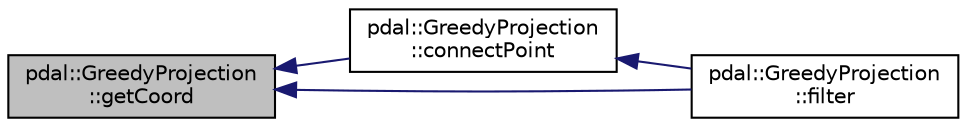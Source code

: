 digraph "pdal::GreedyProjection::getCoord"
{
  edge [fontname="Helvetica",fontsize="10",labelfontname="Helvetica",labelfontsize="10"];
  node [fontname="Helvetica",fontsize="10",shape=record];
  rankdir="LR";
  Node1 [label="pdal::GreedyProjection\l::getCoord",height=0.2,width=0.4,color="black", fillcolor="grey75", style="filled", fontcolor="black"];
  Node1 -> Node2 [dir="back",color="midnightblue",fontsize="10",style="solid",fontname="Helvetica"];
  Node2 [label="pdal::GreedyProjection\l::connectPoint",height=0.2,width=0.4,color="black", fillcolor="white", style="filled",URL="$classpdal_1_1GreedyProjection.html#a6d044bb31d1c1c6071960457ef929bb2",tooltip="Forms a new triangle by connecting the current neighbor to the query point and the previous neighbor..."];
  Node2 -> Node3 [dir="back",color="midnightblue",fontsize="10",style="solid",fontname="Helvetica"];
  Node3 [label="pdal::GreedyProjection\l::filter",height=0.2,width=0.4,color="black", fillcolor="white", style="filled",URL="$classpdal_1_1GreedyProjection.html#aa0de48c450a56b726634e29d28fd5427"];
  Node1 -> Node3 [dir="back",color="midnightblue",fontsize="10",style="solid",fontname="Helvetica"];
}
